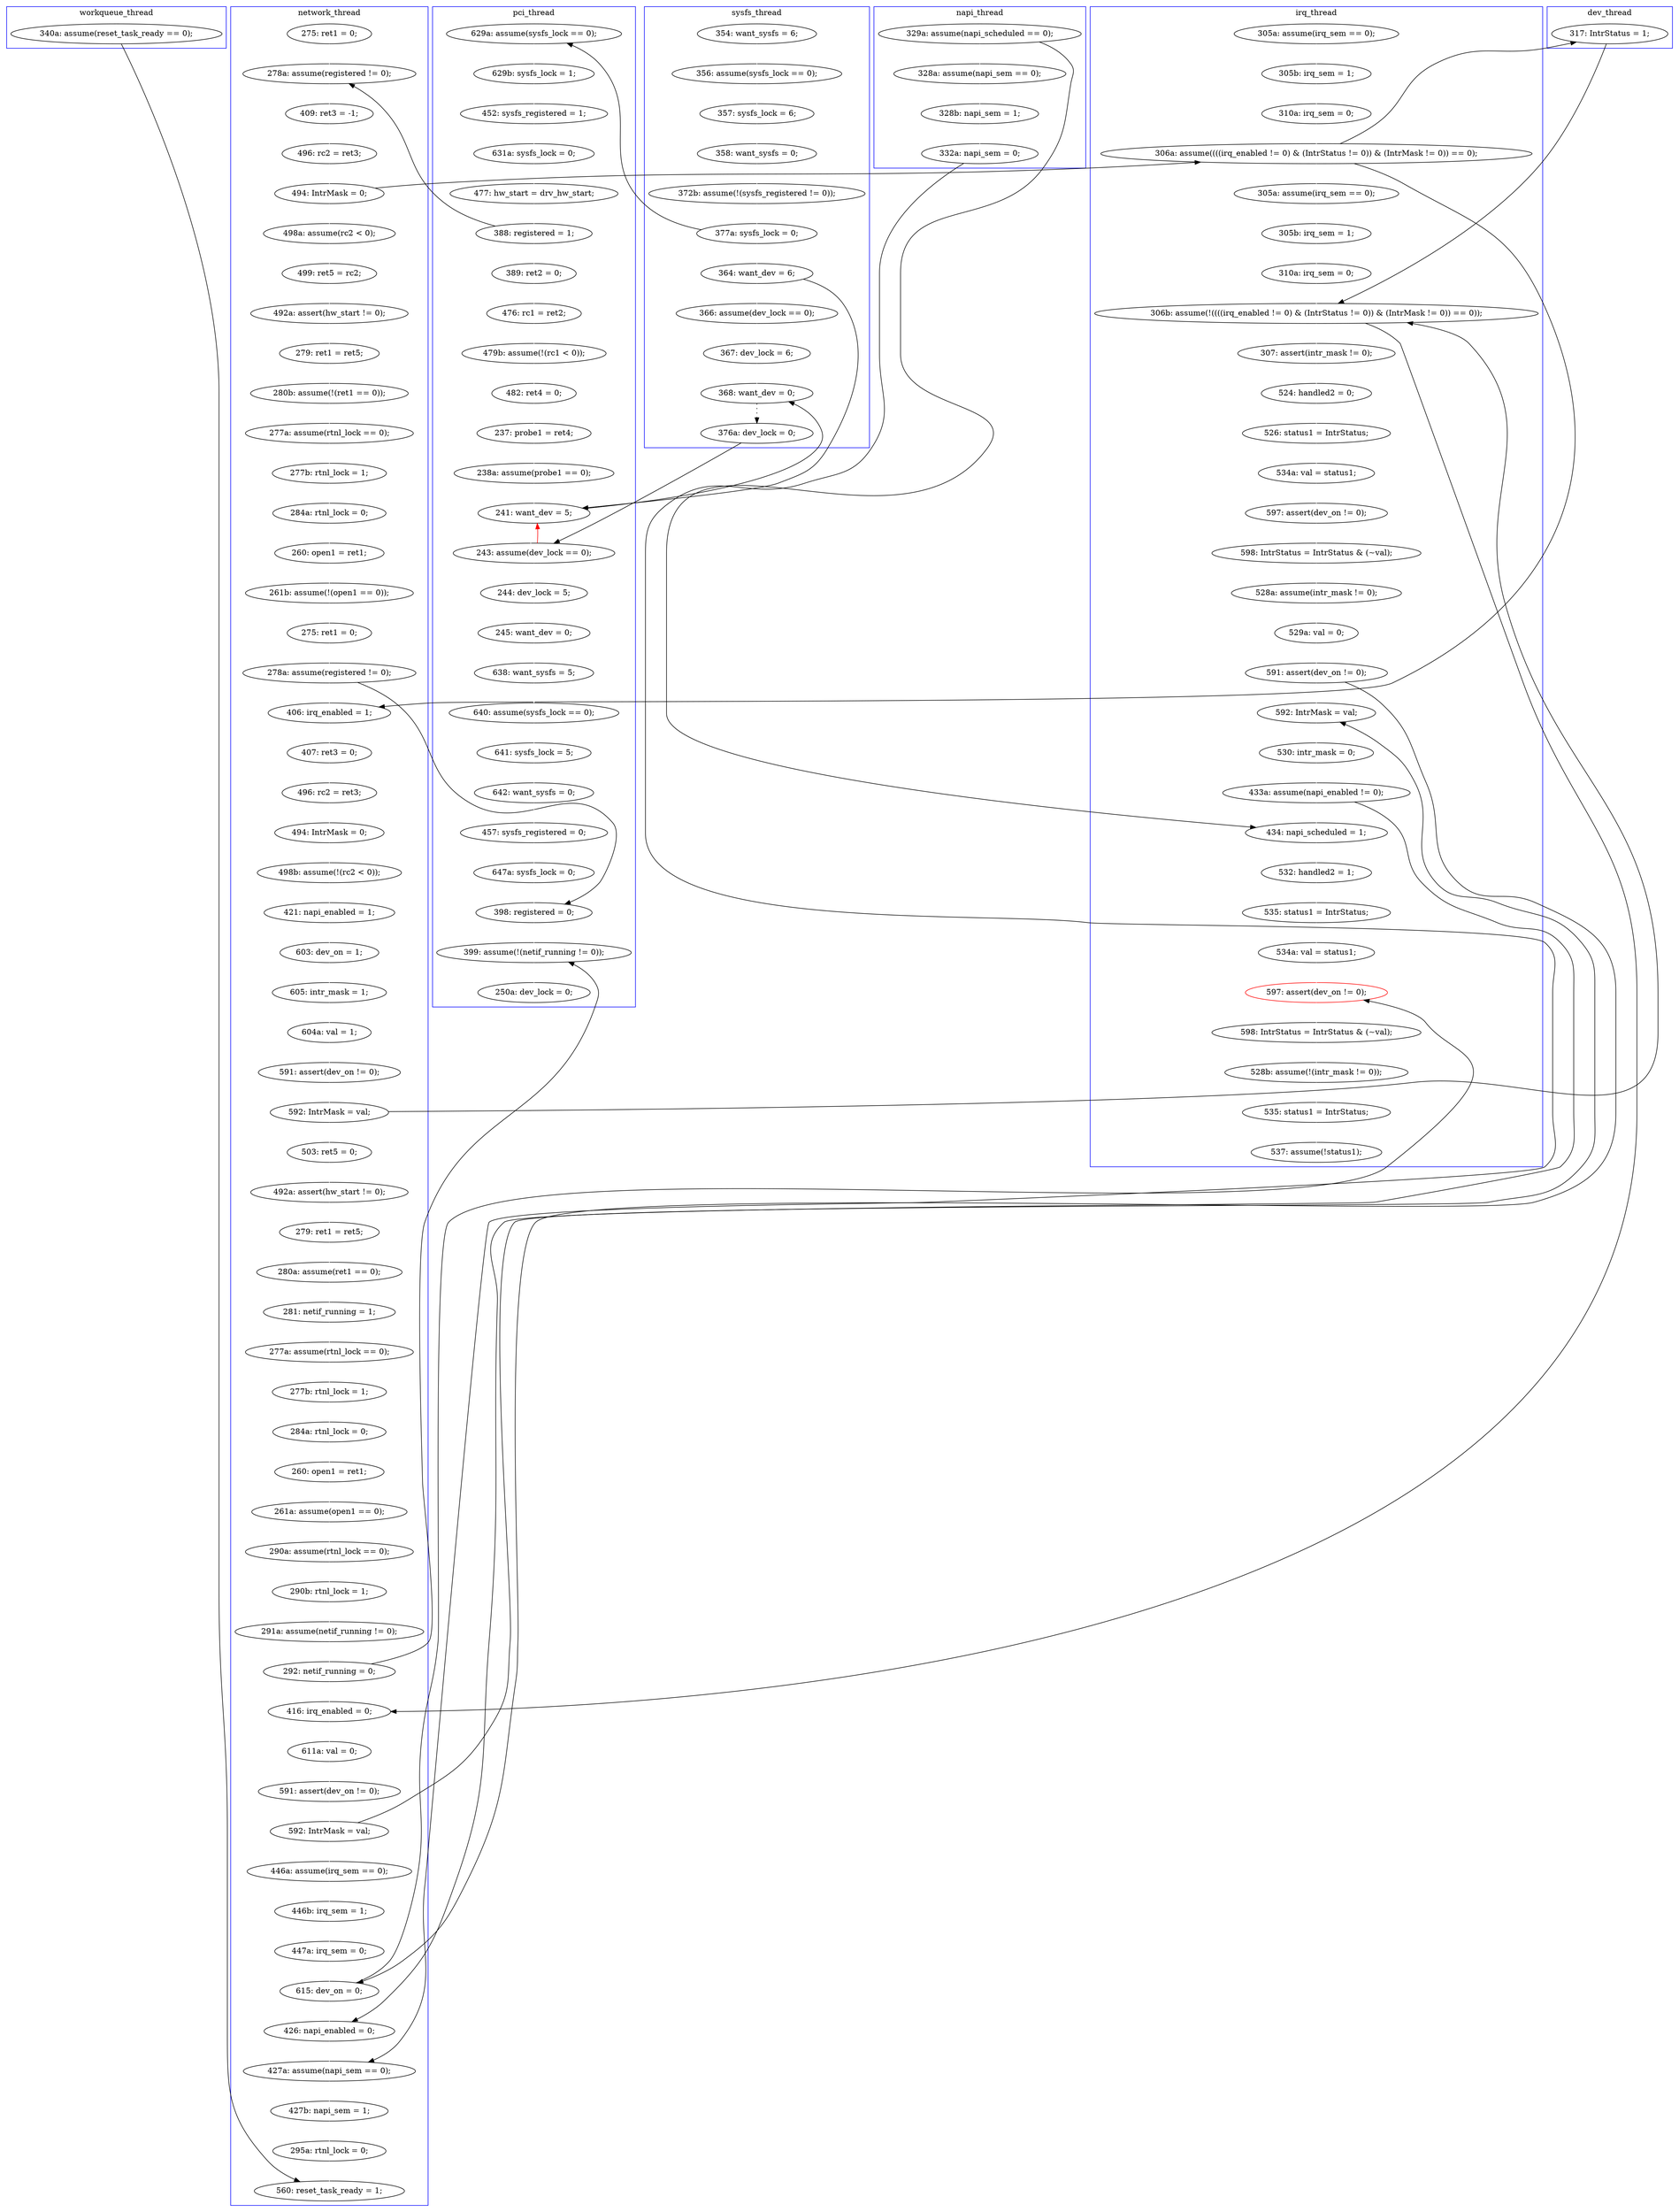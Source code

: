 digraph Counterexample {
	286 -> 288 [color = white, style = solid]
	127 -> 130 [color = white, style = solid]
	148 -> 158 [color = white, style = solid]
	26 -> 276 [color = black, style = solid, constraint = false]
	202 -> 207 [color = white, style = solid]
	167 -> 168 [color = white, style = solid]
	228 -> 229 [color = white, style = solid]
	68 -> 70 [color = white, style = solid]
	35 -> 36 [color = white, style = solid]
	112 -> 113 [color = white, style = solid]
	252 -> 253 [color = white, style = solid]
	258 -> 259 [color = white, style = solid]
	294 -> 299 [color = white, style = solid]
	210 -> 212 [color = white, style = solid]
	91 -> 94 [color = white, style = solid]
	146 -> 148 [color = white, style = solid]
	250 -> 255 [color = white, style = solid]
	79 -> 83 [color = white, style = solid]
	220 -> 221 [color = white, style = solid]
	59 -> 60 [color = white, style = solid]
	222 -> 225 [color = white, style = solid]
	276 -> 283 [color = white, style = solid]
	114 -> 137 [color = black, style = solid, constraint = false]
	177 -> 180 [color = white, style = solid]
	241 -> 244 [color = white, style = solid]
	181 -> 185 [color = white, style = solid]
	231 -> 232 [color = white, style = solid]
	197 -> 237 [color = black, style = solid, constraint = false]
	255 -> 260 [color = white, style = solid]
	81 -> 82 [color = white, style = solid]
	217 -> 218 [color = white, style = solid]
	288 -> 289 [color = white, style = solid]
	225 -> 228 [color = white, style = solid]
	132 -> 192 [color = white, style = solid]
	52 -> 53 [color = white, style = solid]
	299 -> 301 [color = white, style = solid]
	190 -> 191 [color = white, style = solid]
	186 -> 187 [color = white, style = solid]
	34 -> 35 [color = white, style = solid]
	237 -> 243 [color = white, style = solid]
	259 -> 261 [color = white, style = solid]
	94 -> 95 [color = white, style = solid]
	134 -> 197 [color = black, style = solid, constraint = false]
	130 -> 146 [color = white, style = solid]
	148 -> 241 [color = black, style = solid, constraint = false]
	249 -> 250 [color = white, style = solid]
	207 -> 208 [color = white, style = solid]
	87 -> 91 [color = white, style = solid]
	212 -> 213 [color = white, style = solid]
	232 -> 244 [color = black, style = solid, constraint = false]
	137 -> 95 [color = red, style = solid, constraint = false]
	263 -> 277 [color = white, style = solid]
	284 -> 286 [color = white, style = solid]
	277 -> 278 [color = white, style = solid]
	208 -> 210 [color = white, style = solid]
	201 -> 214 [color = white, style = solid]
	243 -> 252 [color = white, style = solid]
	52 -> 59 [color = black, style = solid, constraint = false]
	283 -> 284 [color = white, style = solid]
	53 -> 95 [color = black, style = solid, constraint = false]
	197 -> 202 [color = white, style = solid]
	253 -> 260 [color = black, style = solid, constraint = false]
	44 -> 302 [color = black, style = solid, constraint = false]
	113 -> 114 [color = black, style = dotted]
	95 -> 113 [color = black, style = solid, constraint = false]
	125 -> 126 [color = white, style = solid]
	82 -> 116 [color = white, style = solid]
	108 -> 109 [color = white, style = solid]
	165 -> 166 [color = white, style = solid]
	66 -> 68 [color = white, style = solid]
	255 -> 263 [color = black, style = solid, constraint = false]
	76 -> 80 [color = white, style = solid]
	219 -> 220 [color = white, style = solid]
	38 -> 52 [color = white, style = solid]
	123 -> 124 [color = white, style = solid]
	139 -> 165 [color = white, style = solid]
	214 -> 217 [color = white, style = solid]
	26 -> 50 [color = white, style = solid]
	78 -> 79 [color = white, style = solid]
	195 -> 197 [color = white, style = solid]
	180 -> 241 [color = white, style = solid]
	95 -> 137 [color = white, style = solid]
	111 -> 112 [color = white, style = solid]
	51 -> 57 [color = white, style = solid]
	244 -> 269 [color = white, style = solid]
	159 -> 160 [color = white, style = solid]
	263 -> 288 [color = black, style = solid, constraint = false]
	106 -> 132 [color = black, style = solid, constraint = false]
	278 -> 279 [color = white, style = solid]
	50 -> 51 [color = white, style = solid]
	103 -> 104 [color = white, style = solid]
	192 -> 193 [color = white, style = solid]
	275 -> 277 [color = black, style = solid, constraint = false]
	160 -> 162 [color = white, style = solid]
	193 -> 195 [color = white, style = solid]
	138 -> 139 [color = white, style = solid]
	191 -> 197 [color = black, style = solid, constraint = false]
	120 -> 123 [color = white, style = solid]
	53 -> 111 [color = white, style = solid]
	289 -> 294 [color = white, style = solid]
	279 -> 295 [color = white, style = solid]
	60 -> 66 [color = white, style = solid]
	187 -> 190 [color = white, style = solid]
	199 -> 201 [color = white, style = solid]
	229 -> 231 [color = white, style = solid]
	266 -> 275 [color = white, style = solid]
	86 -> 87 [color = white, style = solid]
	132 -> 134 [color = black, style = solid, constraint = false]
	106 -> 108 [color = white, style = solid]
	166 -> 167 [color = white, style = solid]
	158 -> 159 [color = white, style = solid]
	83 -> 86 [color = white, style = solid]
	137 -> 138 [color = white, style = solid]
	295 -> 302 [color = white, style = solid]
	164 -> 181 [color = white, style = solid]
	213 -> 249 [color = white, style = solid]
	116 -> 132 [color = white, style = solid]
	126 -> 127 [color = white, style = solid]
	218 -> 219 [color = white, style = solid]
	104 -> 106 [color = white, style = solid]
	275 -> 276 [color = white, style = solid]
	80 -> 103 [color = white, style = solid]
	261 -> 263 [color = white, style = solid]
	185 -> 186 [color = white, style = solid]
	109 -> 119 [color = white, style = solid]
	168 -> 177 [color = white, style = solid]
	132 -> 158 [color = black, style = solid, constraint = false]
	162 -> 164 [color = white, style = solid]
	253 -> 258 [color = white, style = solid]
	191 -> 199 [color = white, style = solid]
	232 -> 237 [color = white, style = solid]
	119 -> 120 [color = white, style = solid]
	260 -> 266 [color = white, style = solid]
	70 -> 78 [color = white, style = solid]
	221 -> 222 [color = white, style = solid]
	124 -> 125 [color = white, style = solid]
	36 -> 38 [color = white, style = solid]
	57 -> 278 [color = black, style = solid, constraint = false]
	78 -> 80 [color = black, style = solid, constraint = false]
	33 -> 34 [color = white, style = solid]
	subgraph cluster7 {
		label = dev_thread
		color = blue
		134  [label = "317: IntrStatus = 1;"]
	}
	subgraph cluster6 {
		label = sysfs_thread
		color = blue
		112  [label = "367: dev_lock = 6;"]
		35  [label = "357: sysfs_lock = 6;"]
		113  [label = "368: want_dev = 0;"]
		34  [label = "356: assume(sysfs_lock == 0);"]
		36  [label = "358: want_sysfs = 0;"]
		33  [label = "354: want_sysfs = 6;"]
		114  [label = "376a: dev_lock = 0;"]
		53  [label = "364: want_dev = 6;"]
		38  [label = "372b: assume(!(sysfs_registered != 0));"]
		52  [label = "377a: sysfs_lock = 0;"]
		111  [label = "366: assume(dev_lock == 0);"]
	}
	subgraph cluster5 {
		label = workqueue_thread
		color = blue
		44  [label = "340a: assume(reset_task_ready == 0);"]
	}
	subgraph cluster2 {
		label = network_thread
		color = blue
		261  [label = "447a: irq_sem = 0;"]
		181  [label = "421: napi_enabled = 1;"]
		124  [label = "277a: assume(rtnl_lock == 0);"]
		126  [label = "284a: rtnl_lock = 0;"]
		186  [label = "605: intr_mask = 1;"]
		259  [label = "446b: irq_sem = 1;"]
		295  [label = "295a: rtnl_lock = 0;"]
		237  [label = "416: irq_enabled = 0;"]
		253  [label = "592: IntrMask = val;"]
		158  [label = "406: irq_enabled = 1;"]
		106  [label = "494: IntrMask = 0;"]
		232  [label = "292: netif_running = 0;"]
		108  [label = "498a: assume(rc2 < 0);"]
		104  [label = "496: rc2 = ret3;"]
		252  [label = "591: assert(dev_on != 0);"]
		279  [label = "427b: napi_sem = 1;"]
		190  [label = "591: assert(dev_on != 0);"]
		103  [label = "409: ret3 = -1;"]
		80  [label = "278a: assume(registered != 0);"]
		277  [label = "426: napi_enabled = 0;"]
		225  [label = "261a: assume(open1 == 0);"]
		218  [label = "281: netif_running = 1;"]
		228  [label = "290a: assume(rtnl_lock == 0);"]
		185  [label = "603: dev_on = 1;"]
		123  [label = "280b: assume(!(ret1 == 0));"]
		119  [label = "492a: assert(hw_start != 0);"]
		187  [label = "604a: val = 1;"]
		263  [label = "615: dev_on = 0;"]
		221  [label = "284a: rtnl_lock = 0;"]
		162  [label = "494: IntrMask = 0;"]
		76  [label = "275: ret1 = 0;"]
		160  [label = "496: rc2 = ret3;"]
		120  [label = "279: ret1 = ret5;"]
		146  [label = "275: ret1 = 0;"]
		229  [label = "290b: rtnl_lock = 1;"]
		125  [label = "277b: rtnl_lock = 1;"]
		130  [label = "261b: assume(!(open1 == 0));"]
		231  [label = "291a: assume(netif_running != 0);"]
		222  [label = "260: open1 = ret1;"]
		220  [label = "277b: rtnl_lock = 1;"]
		302  [label = "560: reset_task_ready = 1;"]
		109  [label = "499: ret5 = rc2;"]
		217  [label = "280a: assume(ret1 == 0);"]
		201  [label = "492a: assert(hw_start != 0);"]
		159  [label = "407: ret3 = 0;"]
		278  [label = "427a: assume(napi_sem == 0);"]
		214  [label = "279: ret1 = ret5;"]
		191  [label = "592: IntrMask = val;"]
		127  [label = "260: open1 = ret1;"]
		199  [label = "503: ret5 = 0;"]
		219  [label = "277a: assume(rtnl_lock == 0);"]
		148  [label = "278a: assume(registered != 0);"]
		164  [label = "498b: assume(!(rc2 < 0));"]
		243  [label = "611a: val = 0;"]
		258  [label = "446a: assume(irq_sem == 0);"]
	}
	subgraph cluster3 {
		label = irq_thread
		color = blue
		249  [label = "528a: assume(intr_mask != 0);"]
		207  [label = "524: handled2 = 0;"]
		284  [label = "535: status1 = IntrStatus;"]
		82  [label = "305b: irq_sem = 1;"]
		193  [label = "305b: irq_sem = 1;"]
		213  [label = "598: IntrStatus = IntrStatus & (~val);"]
		192  [label = "305a: assume(irq_sem == 0);"]
		301  [label = "537: assume(!status1);"]
		195  [label = "310a: irq_sem = 0;"]
		294  [label = "528b: assume(!(intr_mask != 0));"]
		276  [label = "434: napi_scheduled = 1;"]
		288  [label = "597: assert(dev_on != 0);", color = red]
		210  [label = "534a: val = status1;"]
		81  [label = "305a: assume(irq_sem == 0);"]
		202  [label = "307: assert(intr_mask != 0);"]
		289  [label = "598: IntrStatus = IntrStatus & (~val);"]
		275  [label = "433a: assume(napi_enabled != 0);"]
		250  [label = "529a: val = 0;"]
		299  [label = "535: status1 = IntrStatus;"]
		283  [label = "532: handled2 = 1;"]
		197  [label = "306b: assume(!((((irq_enabled != 0) & (IntrStatus != 0)) & (IntrMask != 0)) == 0));"]
		116  [label = "310a: irq_sem = 0;"]
		255  [label = "591: assert(dev_on != 0);"]
		132  [label = "306a: assume((((irq_enabled != 0) & (IntrStatus != 0)) & (IntrMask != 0)) == 0);"]
		212  [label = "597: assert(dev_on != 0);"]
		286  [label = "534a: val = status1;"]
		260  [label = "592: IntrMask = val;"]
		208  [label = "526: status1 = IntrStatus;"]
		266  [label = "530: intr_mask = 0;"]
	}
	subgraph cluster4 {
		label = napi_thread
		color = blue
		51  [label = "328b: napi_sem = 1;"]
		57  [label = "332a: napi_sem = 0;"]
		50  [label = "328a: assume(napi_sem == 0);"]
		26  [label = "329a: assume(napi_scheduled == 0);"]
	}
	subgraph cluster1 {
		label = pci_thread
		color = blue
		244  [label = "399: assume(!(netif_running != 0));"]
		241  [label = "398: registered = 0;"]
		177  [label = "457: sysfs_registered = 0;"]
		166  [label = "640: assume(sysfs_lock == 0);"]
		180  [label = "647a: sysfs_lock = 0;"]
		167  [label = "641: sysfs_lock = 5;"]
		95  [label = "241: want_dev = 5;"]
		66  [label = "452: sysfs_registered = 1;"]
		138  [label = "244: dev_lock = 5;"]
		86  [label = "479b: assume(!(rc1 < 0));"]
		79  [label = "389: ret2 = 0;"]
		269  [label = "250a: dev_lock = 0;"]
		83  [label = "476: rc1 = ret2;"]
		137  [label = "243: assume(dev_lock == 0);"]
		60  [label = "629b: sysfs_lock = 1;"]
		139  [label = "245: want_dev = 0;"]
		68  [label = "631a: sysfs_lock = 0;"]
		87  [label = "482: ret4 = 0;"]
		70  [label = "477: hw_start = drv_hw_start;"]
		78  [label = "388: registered = 1;"]
		168  [label = "642: want_sysfs = 0;"]
		94  [label = "238a: assume(probe1 == 0);"]
		91  [label = "237: probe1 = ret4;"]
		59  [label = "629a: assume(sysfs_lock == 0);"]
		165  [label = "638: want_sysfs = 5;"]
	}
}